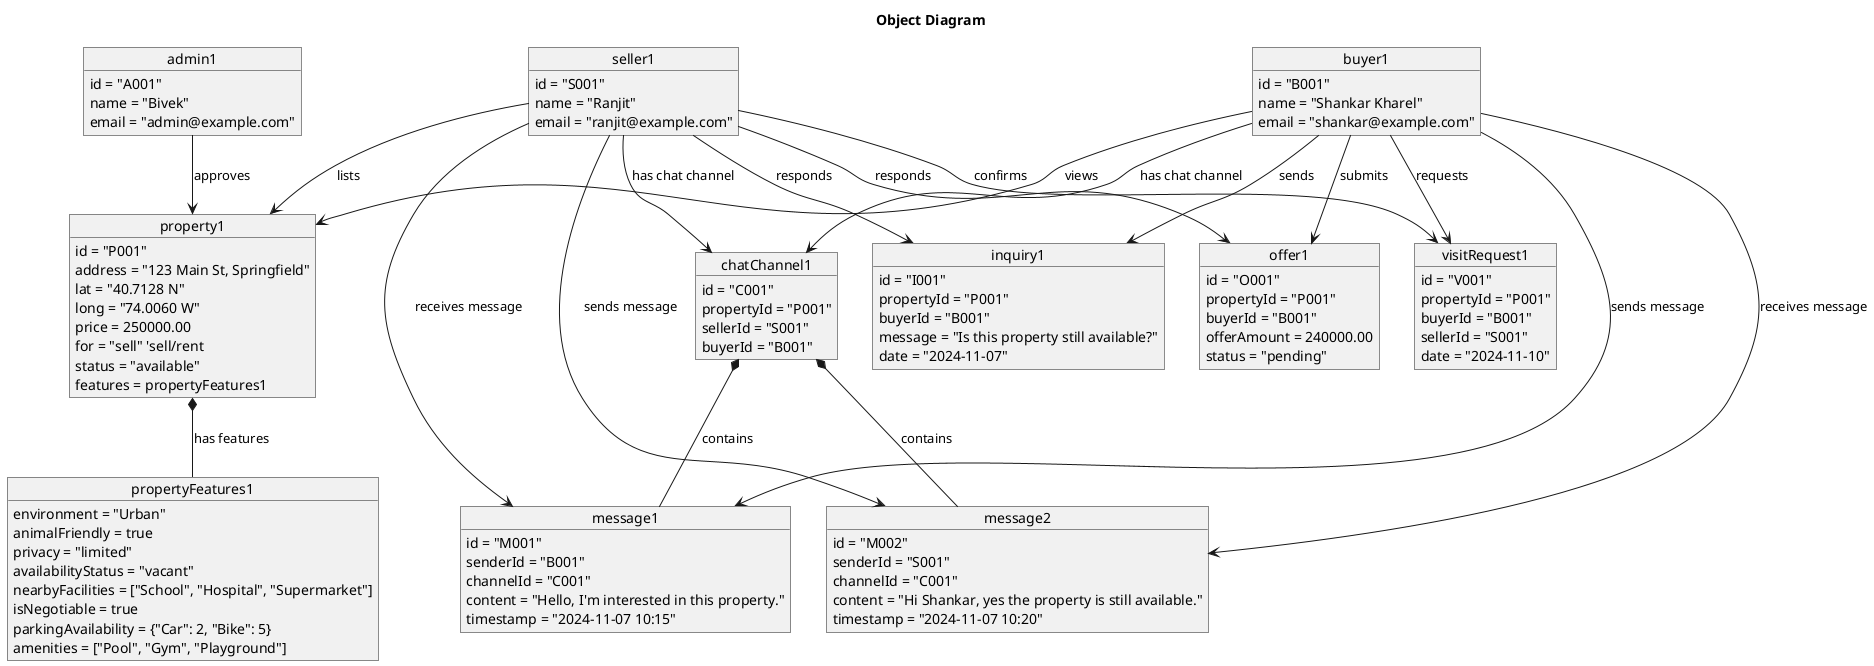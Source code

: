 @startuml RealEstateApplicationObjectDiagram
title Object Diagram 


' Define instances for main classes
object buyer1 {
    id = "B001"
    name = "Shankar Kharel"
    email = "shankar@example.com"
}

object seller1 {
    id = "S001"
    name = "Ranjit"
    email = "ranjit@example.com"
}

object admin1 {
    id = "A001"
    name = "Bivek"
    email = "admin@example.com"
}

object property1 {
    id = "P001"
    address = "123 Main St, Springfield"
    lat = "40.7128 N"
    long = "74.0060 W"
    price = 250000.00
    for = "sell" 'sell/rent
    status = "available"
    features = propertyFeatures1
}

object propertyFeatures1 {
    environment = "Urban"
    animalFriendly = true
    privacy = "limited"
    availabilityStatus = "vacant"
    nearbyFacilities = ["School", "Hospital", "Supermarket"]
    isNegotiable = true
    parkingAvailability = {"Car": 2, "Bike": 5}
    amenities = ["Pool", "Gym", "Playground"]
}

object inquiry1 {
    id = "I001"
    propertyId = "P001"
    buyerId = "B001"
    message = "Is this property still available?"
    date = "2024-11-07"
}

object offer1 {
    id = "O001"
    propertyId = "P001"
    buyerId = "B001"
    offerAmount = 240000.00
    status = "pending"
}

object visitRequest1 {
    id = "V001"
    propertyId = "P001"
    buyerId = "B001"
    sellerId = "S001"
    date = "2024-11-10"
}

object chatChannel1 {
    id = "C001"
    propertyId = "P001"
    sellerId = "S001"
    buyerId = "B001"
}

object message1 {
    id = "M001"
    senderId = "B001"
    channelId = "C001"
    content = "Hello, I'm interested in this property."
    timestamp = "2024-11-07 10:15"
}

object message2 {
    id = "M002"
    senderId = "S001"
    channelId = "C001"
    content = "Hi Shankar, yes the property is still available."
    timestamp = "2024-11-07 10:20"
}

' Relationships
buyer1 --> property1 : "views"
buyer1 --> inquiry1 : "sends"
buyer1 --> offer1 : "submits"
buyer1 --> visitRequest1 : "requests"
buyer1 --> chatChannel1 : "has chat channel"
buyer1 --> message1 : "sends message"
buyer1 --> message2 : "receives message"

seller1 --> property1 : "lists"
seller1 --> inquiry1 : "responds"
seller1 --> offer1 : "responds"
seller1 --> visitRequest1 : "confirms"
seller1 --> chatChannel1 : "has chat channel"
seller1 --> message1 : "receives message"
seller1 --> message2 : "sends message"

admin1 --> property1 : "approves"

property1 *-- propertyFeatures1 : "has features"
chatChannel1 *-- message1 : "contains"
chatChannel1 *-- message2 : "contains"

@enduml

